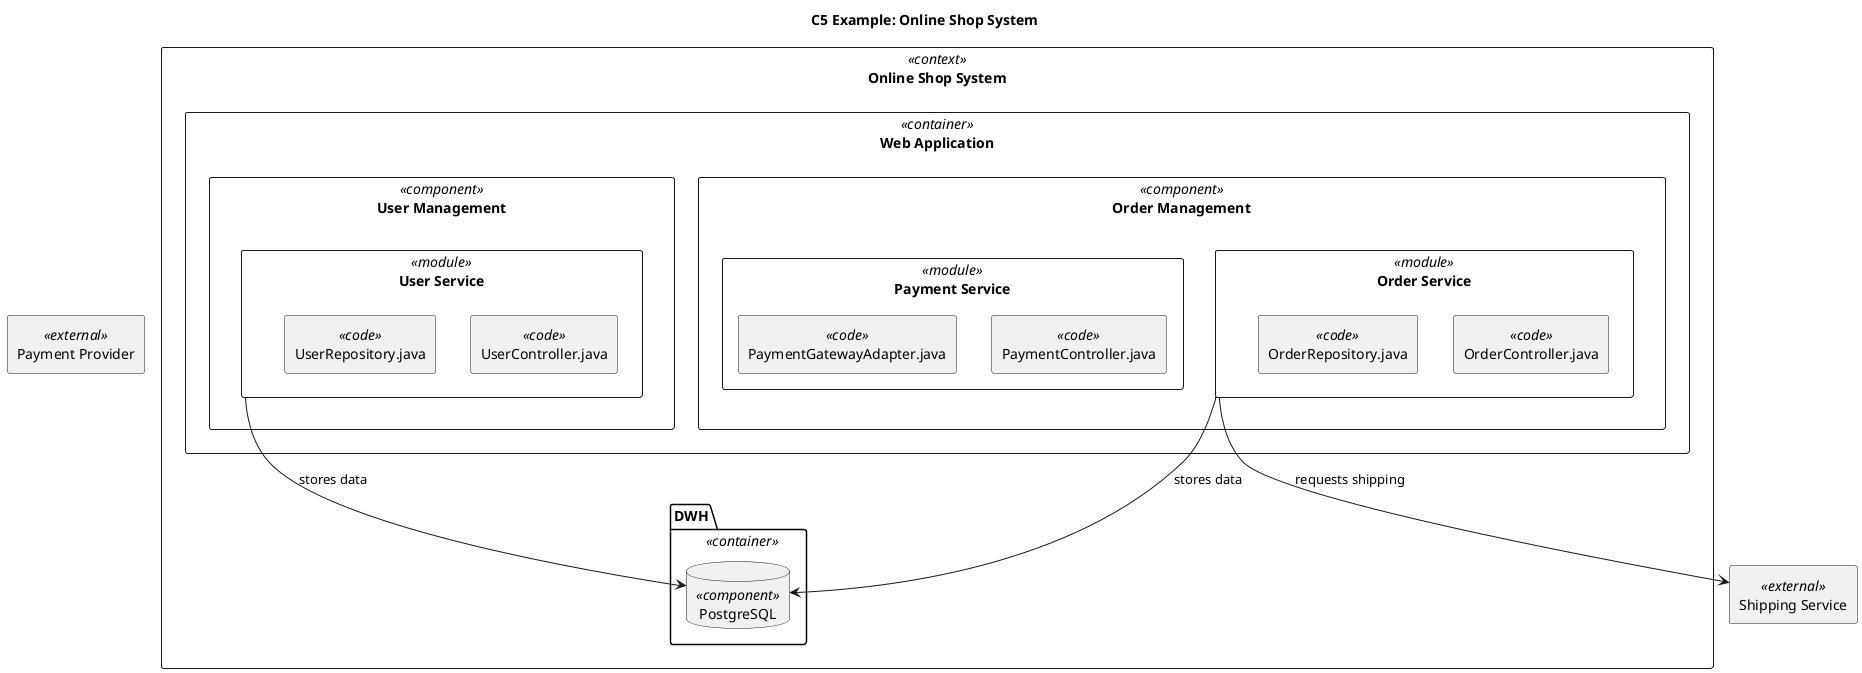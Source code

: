 @startuml C5 Example: Online Shop System

title "C5 Example: Online Shop System"

' Context Level
rectangle "Online Shop System" <<context>> {

    ' Container Level
    rectangle "Web Application" <<container>> {
        ' Component Level
        rectangle "Order Management" <<component>> {
            ' Module Level
            rectangle "Order Service" <<module>> {
                ' Code Level
                rectangle "OrderController.java" <<code>>
                rectangle "OrderRepository.java" <<code>>
            }
            rectangle "Payment Service" <<module>> {
                rectangle "PaymentController.java" <<code>>
                rectangle "PaymentGatewayAdapter.java" <<code>>
            }
        }
        rectangle "User Management" <<component>> {
            rectangle "User Service" <<module>> {
                rectangle "UserController.java" <<code>>
                rectangle "UserRepository.java" <<code>>
            }
        }
    }
    package "DWH" <<container>> {
        database "PostgreSQL" <<component>>
    }
}

agent "Payment Provider" as PaymentProvider <<external>>
agent "Shipping Service" as ShippingService <<external>>

' Example relationships
[Order Service] --> [PostgreSQL] : stores data
[User Service] --> [PostgreSQL] : stores data
[Order Service] --> ShippingService : requests shipping

@enduml